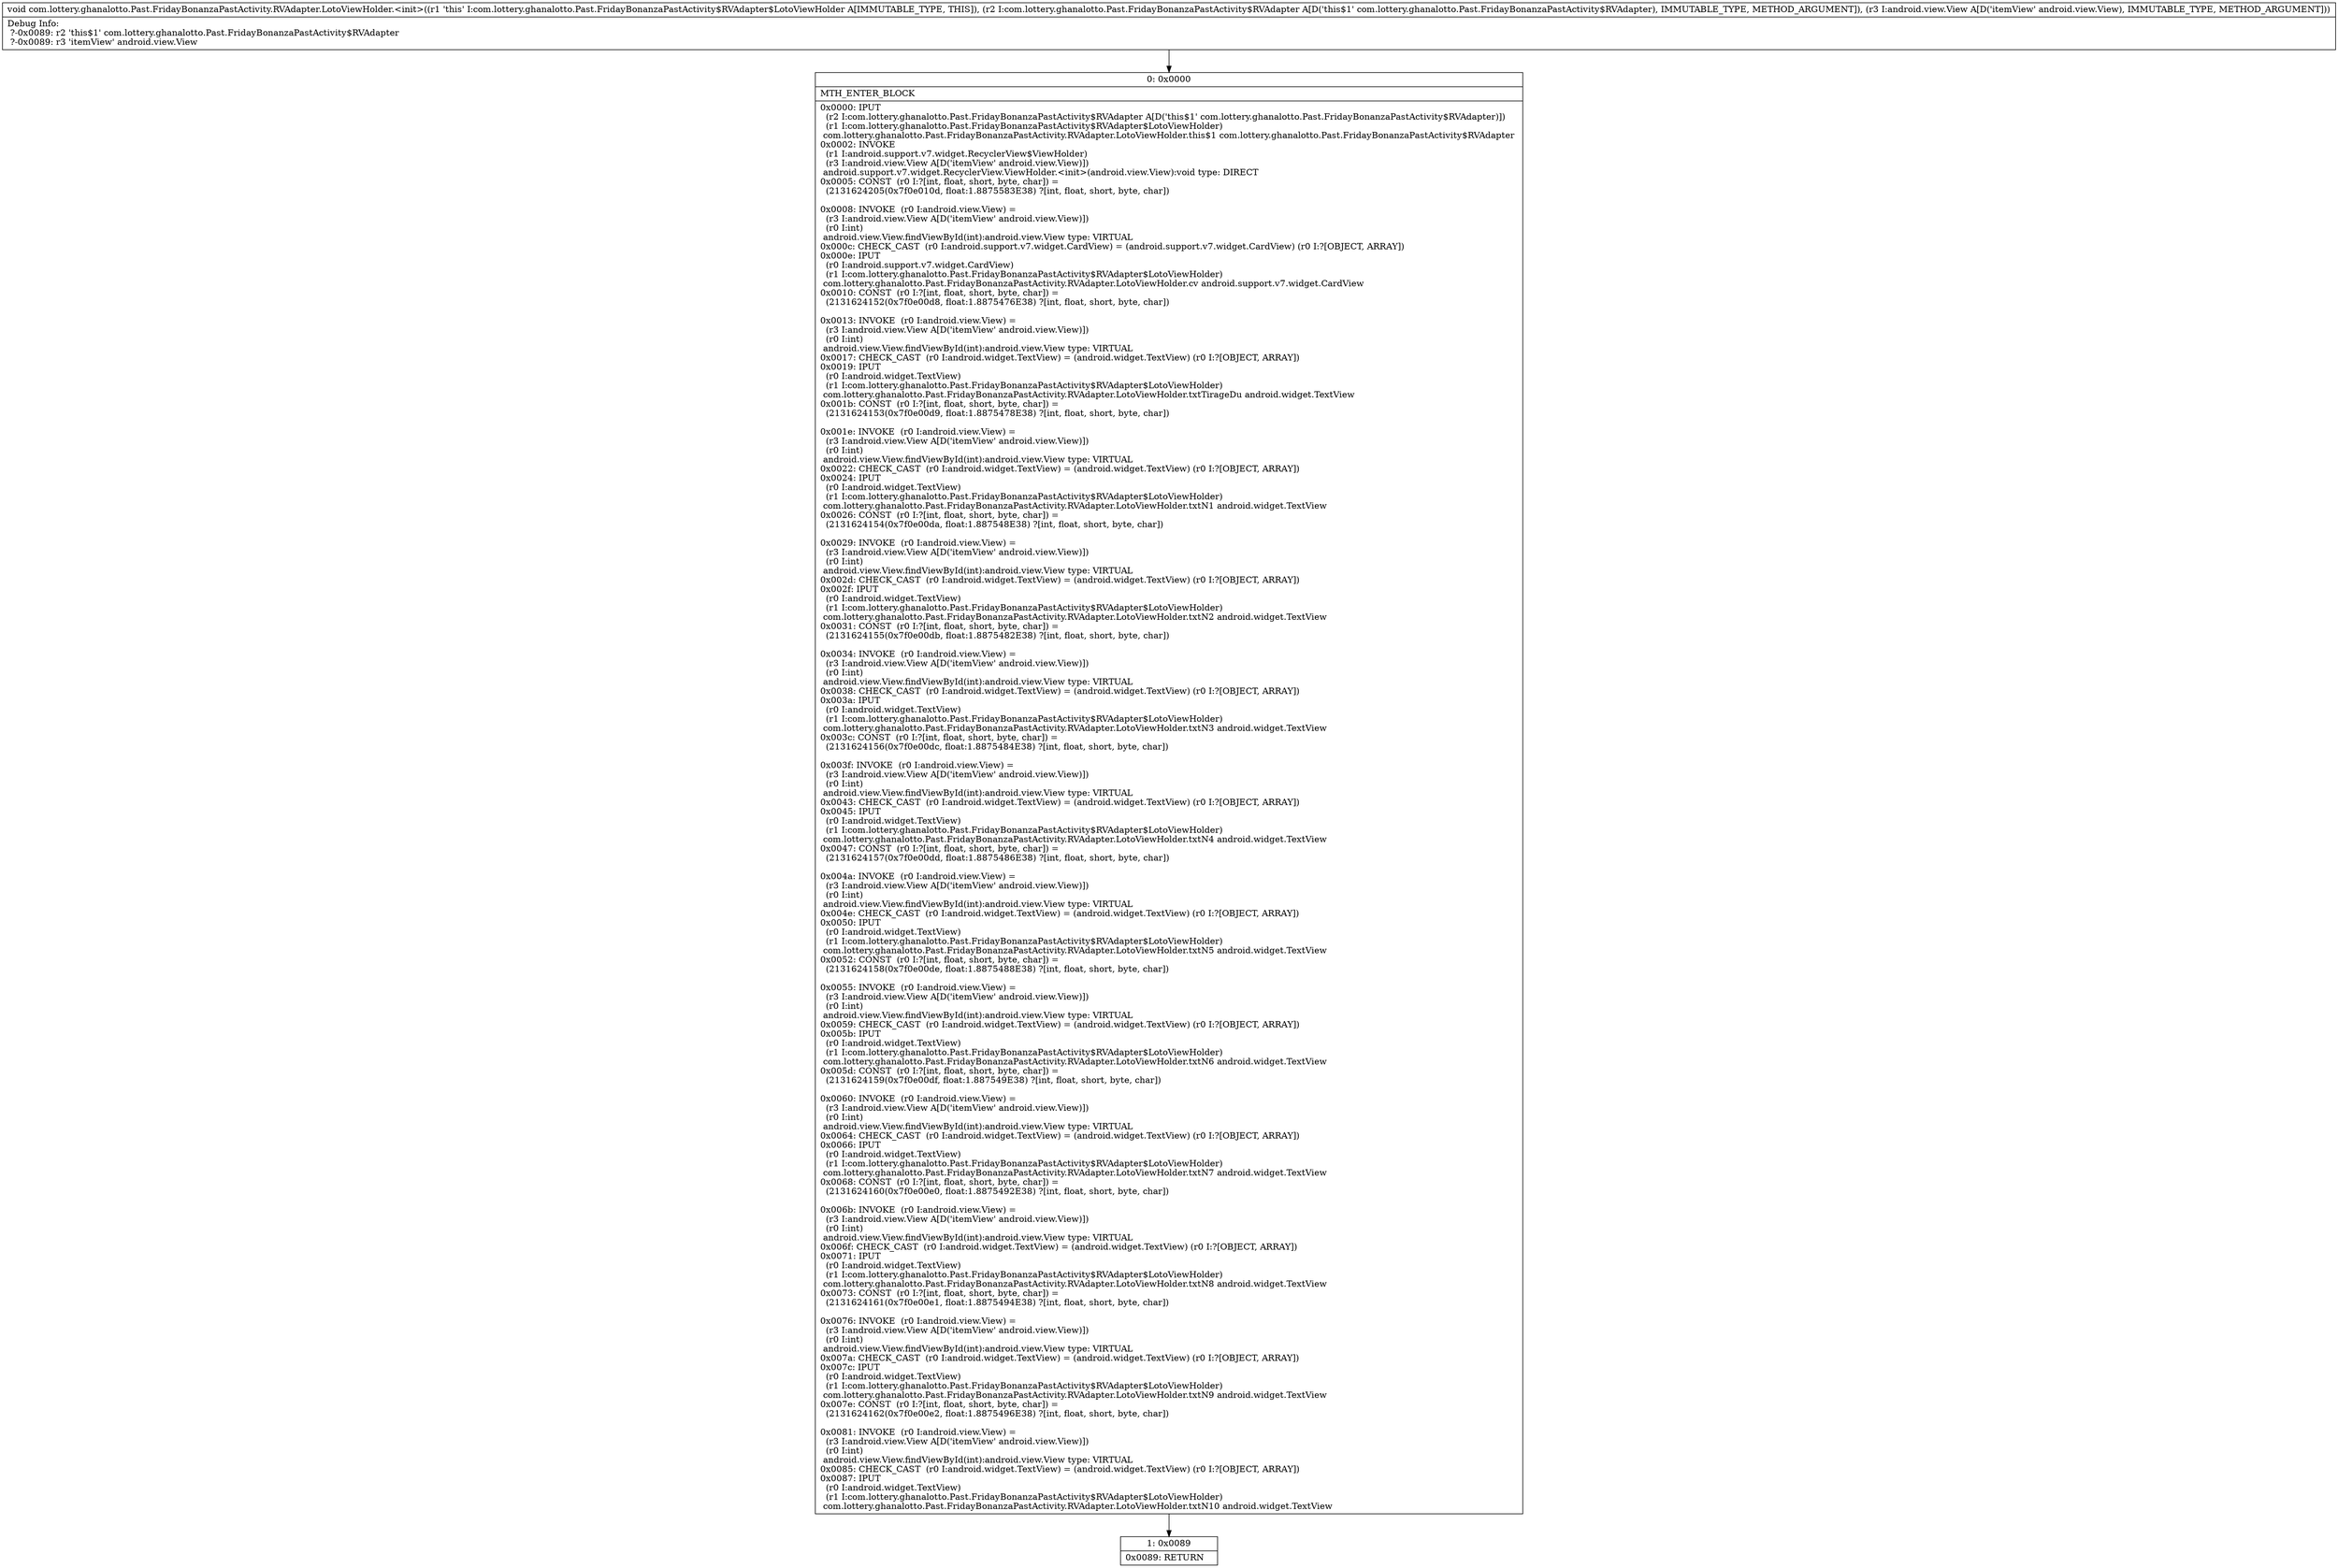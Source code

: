digraph "CFG forcom.lottery.ghanalotto.Past.FridayBonanzaPastActivity.RVAdapter.LotoViewHolder.\<init\>(Lcom\/lottery\/ghanalotto\/Past\/FridayBonanzaPastActivity$RVAdapter;Landroid\/view\/View;)V" {
Node_0 [shape=record,label="{0\:\ 0x0000|MTH_ENTER_BLOCK\l|0x0000: IPUT  \l  (r2 I:com.lottery.ghanalotto.Past.FridayBonanzaPastActivity$RVAdapter A[D('this$1' com.lottery.ghanalotto.Past.FridayBonanzaPastActivity$RVAdapter)])\l  (r1 I:com.lottery.ghanalotto.Past.FridayBonanzaPastActivity$RVAdapter$LotoViewHolder)\l com.lottery.ghanalotto.Past.FridayBonanzaPastActivity.RVAdapter.LotoViewHolder.this$1 com.lottery.ghanalotto.Past.FridayBonanzaPastActivity$RVAdapter \l0x0002: INVOKE  \l  (r1 I:android.support.v7.widget.RecyclerView$ViewHolder)\l  (r3 I:android.view.View A[D('itemView' android.view.View)])\l android.support.v7.widget.RecyclerView.ViewHolder.\<init\>(android.view.View):void type: DIRECT \l0x0005: CONST  (r0 I:?[int, float, short, byte, char]) = \l  (2131624205(0x7f0e010d, float:1.8875583E38) ?[int, float, short, byte, char])\l \l0x0008: INVOKE  (r0 I:android.view.View) = \l  (r3 I:android.view.View A[D('itemView' android.view.View)])\l  (r0 I:int)\l android.view.View.findViewById(int):android.view.View type: VIRTUAL \l0x000c: CHECK_CAST  (r0 I:android.support.v7.widget.CardView) = (android.support.v7.widget.CardView) (r0 I:?[OBJECT, ARRAY]) \l0x000e: IPUT  \l  (r0 I:android.support.v7.widget.CardView)\l  (r1 I:com.lottery.ghanalotto.Past.FridayBonanzaPastActivity$RVAdapter$LotoViewHolder)\l com.lottery.ghanalotto.Past.FridayBonanzaPastActivity.RVAdapter.LotoViewHolder.cv android.support.v7.widget.CardView \l0x0010: CONST  (r0 I:?[int, float, short, byte, char]) = \l  (2131624152(0x7f0e00d8, float:1.8875476E38) ?[int, float, short, byte, char])\l \l0x0013: INVOKE  (r0 I:android.view.View) = \l  (r3 I:android.view.View A[D('itemView' android.view.View)])\l  (r0 I:int)\l android.view.View.findViewById(int):android.view.View type: VIRTUAL \l0x0017: CHECK_CAST  (r0 I:android.widget.TextView) = (android.widget.TextView) (r0 I:?[OBJECT, ARRAY]) \l0x0019: IPUT  \l  (r0 I:android.widget.TextView)\l  (r1 I:com.lottery.ghanalotto.Past.FridayBonanzaPastActivity$RVAdapter$LotoViewHolder)\l com.lottery.ghanalotto.Past.FridayBonanzaPastActivity.RVAdapter.LotoViewHolder.txtTirageDu android.widget.TextView \l0x001b: CONST  (r0 I:?[int, float, short, byte, char]) = \l  (2131624153(0x7f0e00d9, float:1.8875478E38) ?[int, float, short, byte, char])\l \l0x001e: INVOKE  (r0 I:android.view.View) = \l  (r3 I:android.view.View A[D('itemView' android.view.View)])\l  (r0 I:int)\l android.view.View.findViewById(int):android.view.View type: VIRTUAL \l0x0022: CHECK_CAST  (r0 I:android.widget.TextView) = (android.widget.TextView) (r0 I:?[OBJECT, ARRAY]) \l0x0024: IPUT  \l  (r0 I:android.widget.TextView)\l  (r1 I:com.lottery.ghanalotto.Past.FridayBonanzaPastActivity$RVAdapter$LotoViewHolder)\l com.lottery.ghanalotto.Past.FridayBonanzaPastActivity.RVAdapter.LotoViewHolder.txtN1 android.widget.TextView \l0x0026: CONST  (r0 I:?[int, float, short, byte, char]) = \l  (2131624154(0x7f0e00da, float:1.887548E38) ?[int, float, short, byte, char])\l \l0x0029: INVOKE  (r0 I:android.view.View) = \l  (r3 I:android.view.View A[D('itemView' android.view.View)])\l  (r0 I:int)\l android.view.View.findViewById(int):android.view.View type: VIRTUAL \l0x002d: CHECK_CAST  (r0 I:android.widget.TextView) = (android.widget.TextView) (r0 I:?[OBJECT, ARRAY]) \l0x002f: IPUT  \l  (r0 I:android.widget.TextView)\l  (r1 I:com.lottery.ghanalotto.Past.FridayBonanzaPastActivity$RVAdapter$LotoViewHolder)\l com.lottery.ghanalotto.Past.FridayBonanzaPastActivity.RVAdapter.LotoViewHolder.txtN2 android.widget.TextView \l0x0031: CONST  (r0 I:?[int, float, short, byte, char]) = \l  (2131624155(0x7f0e00db, float:1.8875482E38) ?[int, float, short, byte, char])\l \l0x0034: INVOKE  (r0 I:android.view.View) = \l  (r3 I:android.view.View A[D('itemView' android.view.View)])\l  (r0 I:int)\l android.view.View.findViewById(int):android.view.View type: VIRTUAL \l0x0038: CHECK_CAST  (r0 I:android.widget.TextView) = (android.widget.TextView) (r0 I:?[OBJECT, ARRAY]) \l0x003a: IPUT  \l  (r0 I:android.widget.TextView)\l  (r1 I:com.lottery.ghanalotto.Past.FridayBonanzaPastActivity$RVAdapter$LotoViewHolder)\l com.lottery.ghanalotto.Past.FridayBonanzaPastActivity.RVAdapter.LotoViewHolder.txtN3 android.widget.TextView \l0x003c: CONST  (r0 I:?[int, float, short, byte, char]) = \l  (2131624156(0x7f0e00dc, float:1.8875484E38) ?[int, float, short, byte, char])\l \l0x003f: INVOKE  (r0 I:android.view.View) = \l  (r3 I:android.view.View A[D('itemView' android.view.View)])\l  (r0 I:int)\l android.view.View.findViewById(int):android.view.View type: VIRTUAL \l0x0043: CHECK_CAST  (r0 I:android.widget.TextView) = (android.widget.TextView) (r0 I:?[OBJECT, ARRAY]) \l0x0045: IPUT  \l  (r0 I:android.widget.TextView)\l  (r1 I:com.lottery.ghanalotto.Past.FridayBonanzaPastActivity$RVAdapter$LotoViewHolder)\l com.lottery.ghanalotto.Past.FridayBonanzaPastActivity.RVAdapter.LotoViewHolder.txtN4 android.widget.TextView \l0x0047: CONST  (r0 I:?[int, float, short, byte, char]) = \l  (2131624157(0x7f0e00dd, float:1.8875486E38) ?[int, float, short, byte, char])\l \l0x004a: INVOKE  (r0 I:android.view.View) = \l  (r3 I:android.view.View A[D('itemView' android.view.View)])\l  (r0 I:int)\l android.view.View.findViewById(int):android.view.View type: VIRTUAL \l0x004e: CHECK_CAST  (r0 I:android.widget.TextView) = (android.widget.TextView) (r0 I:?[OBJECT, ARRAY]) \l0x0050: IPUT  \l  (r0 I:android.widget.TextView)\l  (r1 I:com.lottery.ghanalotto.Past.FridayBonanzaPastActivity$RVAdapter$LotoViewHolder)\l com.lottery.ghanalotto.Past.FridayBonanzaPastActivity.RVAdapter.LotoViewHolder.txtN5 android.widget.TextView \l0x0052: CONST  (r0 I:?[int, float, short, byte, char]) = \l  (2131624158(0x7f0e00de, float:1.8875488E38) ?[int, float, short, byte, char])\l \l0x0055: INVOKE  (r0 I:android.view.View) = \l  (r3 I:android.view.View A[D('itemView' android.view.View)])\l  (r0 I:int)\l android.view.View.findViewById(int):android.view.View type: VIRTUAL \l0x0059: CHECK_CAST  (r0 I:android.widget.TextView) = (android.widget.TextView) (r0 I:?[OBJECT, ARRAY]) \l0x005b: IPUT  \l  (r0 I:android.widget.TextView)\l  (r1 I:com.lottery.ghanalotto.Past.FridayBonanzaPastActivity$RVAdapter$LotoViewHolder)\l com.lottery.ghanalotto.Past.FridayBonanzaPastActivity.RVAdapter.LotoViewHolder.txtN6 android.widget.TextView \l0x005d: CONST  (r0 I:?[int, float, short, byte, char]) = \l  (2131624159(0x7f0e00df, float:1.887549E38) ?[int, float, short, byte, char])\l \l0x0060: INVOKE  (r0 I:android.view.View) = \l  (r3 I:android.view.View A[D('itemView' android.view.View)])\l  (r0 I:int)\l android.view.View.findViewById(int):android.view.View type: VIRTUAL \l0x0064: CHECK_CAST  (r0 I:android.widget.TextView) = (android.widget.TextView) (r0 I:?[OBJECT, ARRAY]) \l0x0066: IPUT  \l  (r0 I:android.widget.TextView)\l  (r1 I:com.lottery.ghanalotto.Past.FridayBonanzaPastActivity$RVAdapter$LotoViewHolder)\l com.lottery.ghanalotto.Past.FridayBonanzaPastActivity.RVAdapter.LotoViewHolder.txtN7 android.widget.TextView \l0x0068: CONST  (r0 I:?[int, float, short, byte, char]) = \l  (2131624160(0x7f0e00e0, float:1.8875492E38) ?[int, float, short, byte, char])\l \l0x006b: INVOKE  (r0 I:android.view.View) = \l  (r3 I:android.view.View A[D('itemView' android.view.View)])\l  (r0 I:int)\l android.view.View.findViewById(int):android.view.View type: VIRTUAL \l0x006f: CHECK_CAST  (r0 I:android.widget.TextView) = (android.widget.TextView) (r0 I:?[OBJECT, ARRAY]) \l0x0071: IPUT  \l  (r0 I:android.widget.TextView)\l  (r1 I:com.lottery.ghanalotto.Past.FridayBonanzaPastActivity$RVAdapter$LotoViewHolder)\l com.lottery.ghanalotto.Past.FridayBonanzaPastActivity.RVAdapter.LotoViewHolder.txtN8 android.widget.TextView \l0x0073: CONST  (r0 I:?[int, float, short, byte, char]) = \l  (2131624161(0x7f0e00e1, float:1.8875494E38) ?[int, float, short, byte, char])\l \l0x0076: INVOKE  (r0 I:android.view.View) = \l  (r3 I:android.view.View A[D('itemView' android.view.View)])\l  (r0 I:int)\l android.view.View.findViewById(int):android.view.View type: VIRTUAL \l0x007a: CHECK_CAST  (r0 I:android.widget.TextView) = (android.widget.TextView) (r0 I:?[OBJECT, ARRAY]) \l0x007c: IPUT  \l  (r0 I:android.widget.TextView)\l  (r1 I:com.lottery.ghanalotto.Past.FridayBonanzaPastActivity$RVAdapter$LotoViewHolder)\l com.lottery.ghanalotto.Past.FridayBonanzaPastActivity.RVAdapter.LotoViewHolder.txtN9 android.widget.TextView \l0x007e: CONST  (r0 I:?[int, float, short, byte, char]) = \l  (2131624162(0x7f0e00e2, float:1.8875496E38) ?[int, float, short, byte, char])\l \l0x0081: INVOKE  (r0 I:android.view.View) = \l  (r3 I:android.view.View A[D('itemView' android.view.View)])\l  (r0 I:int)\l android.view.View.findViewById(int):android.view.View type: VIRTUAL \l0x0085: CHECK_CAST  (r0 I:android.widget.TextView) = (android.widget.TextView) (r0 I:?[OBJECT, ARRAY]) \l0x0087: IPUT  \l  (r0 I:android.widget.TextView)\l  (r1 I:com.lottery.ghanalotto.Past.FridayBonanzaPastActivity$RVAdapter$LotoViewHolder)\l com.lottery.ghanalotto.Past.FridayBonanzaPastActivity.RVAdapter.LotoViewHolder.txtN10 android.widget.TextView \l}"];
Node_1 [shape=record,label="{1\:\ 0x0089|0x0089: RETURN   \l}"];
MethodNode[shape=record,label="{void com.lottery.ghanalotto.Past.FridayBonanzaPastActivity.RVAdapter.LotoViewHolder.\<init\>((r1 'this' I:com.lottery.ghanalotto.Past.FridayBonanzaPastActivity$RVAdapter$LotoViewHolder A[IMMUTABLE_TYPE, THIS]), (r2 I:com.lottery.ghanalotto.Past.FridayBonanzaPastActivity$RVAdapter A[D('this$1' com.lottery.ghanalotto.Past.FridayBonanzaPastActivity$RVAdapter), IMMUTABLE_TYPE, METHOD_ARGUMENT]), (r3 I:android.view.View A[D('itemView' android.view.View), IMMUTABLE_TYPE, METHOD_ARGUMENT]))  | Debug Info:\l  ?\-0x0089: r2 'this$1' com.lottery.ghanalotto.Past.FridayBonanzaPastActivity$RVAdapter\l  ?\-0x0089: r3 'itemView' android.view.View\l}"];
MethodNode -> Node_0;
Node_0 -> Node_1;
}

